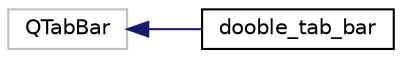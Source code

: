 digraph "Graphical Class Hierarchy"
{
 // LATEX_PDF_SIZE
  edge [fontname="Helvetica",fontsize="10",labelfontname="Helvetica",labelfontsize="10"];
  node [fontname="Helvetica",fontsize="10",shape=record];
  rankdir="LR";
  Node27 [label="QTabBar",height=0.2,width=0.4,color="grey75", fillcolor="white", style="filled",tooltip=" "];
  Node27 -> Node0 [dir="back",color="midnightblue",fontsize="10",style="solid",fontname="Helvetica"];
  Node0 [label="dooble_tab_bar",height=0.2,width=0.4,color="black", fillcolor="white", style="filled",URL="$classdooble__tab__bar.html",tooltip=" "];
}
